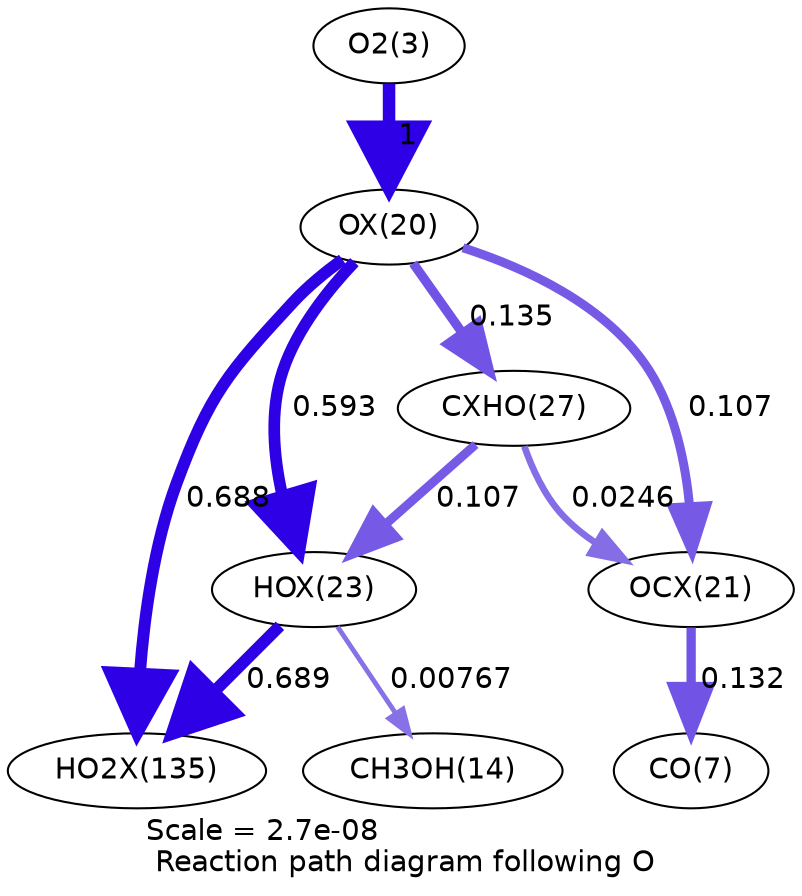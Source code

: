 digraph reaction_paths {
center=1;
s5 -> s28[fontname="Helvetica", penwidth=6, arrowsize=3, color="0.7, 1.5, 0.9"
, label=" 1"];
s28 -> s31[fontname="Helvetica", penwidth=5.61, arrowsize=2.8, color="0.7, 1.09, 0.9"
, label=" 0.593"];
s28 -> s34[fontname="Helvetica", penwidth=4.49, arrowsize=2.24, color="0.7, 0.635, 0.9"
, label=" 0.135"];
s28 -> s29[fontname="Helvetica", penwidth=4.31, arrowsize=2.16, color="0.7, 0.607, 0.9"
, label=" 0.107"];
s28 -> s46[fontname="Helvetica", penwidth=5.72, arrowsize=2.86, color="0.7, 1.19, 0.9"
, label=" 0.688"];
s31 -> s16[fontname="Helvetica", penwidth=2.32, arrowsize=1.16, color="0.7, 0.508, 0.9"
, label=" 0.00767"];
s34 -> s31[fontname="Helvetica", penwidth=4.31, arrowsize=2.16, color="0.7, 0.607, 0.9"
, label=" 0.107"];
s31 -> s46[fontname="Helvetica", penwidth=5.72, arrowsize=2.86, color="0.7, 1.19, 0.9"
, label=" 0.689"];
s34 -> s29[fontname="Helvetica", penwidth=3.2, arrowsize=1.6, color="0.7, 0.525, 0.9"
, label=" 0.0246"];
s29 -> s9[fontname="Helvetica", penwidth=4.47, arrowsize=2.23, color="0.7, 0.632, 0.9"
, label=" 0.132"];
s5 [ fontname="Helvetica", label="O2(3)"];
s9 [ fontname="Helvetica", label="CO(7)"];
s16 [ fontname="Helvetica", label="CH3OH(14)"];
s28 [ fontname="Helvetica", label="OX(20)"];
s29 [ fontname="Helvetica", label="OCX(21)"];
s31 [ fontname="Helvetica", label="HOX(23)"];
s34 [ fontname="Helvetica", label="CXHO(27)"];
s46 [ fontname="Helvetica", label="HO2X(135)"];
 label = "Scale = 2.7e-08\l Reaction path diagram following O";
 fontname = "Helvetica";
}
